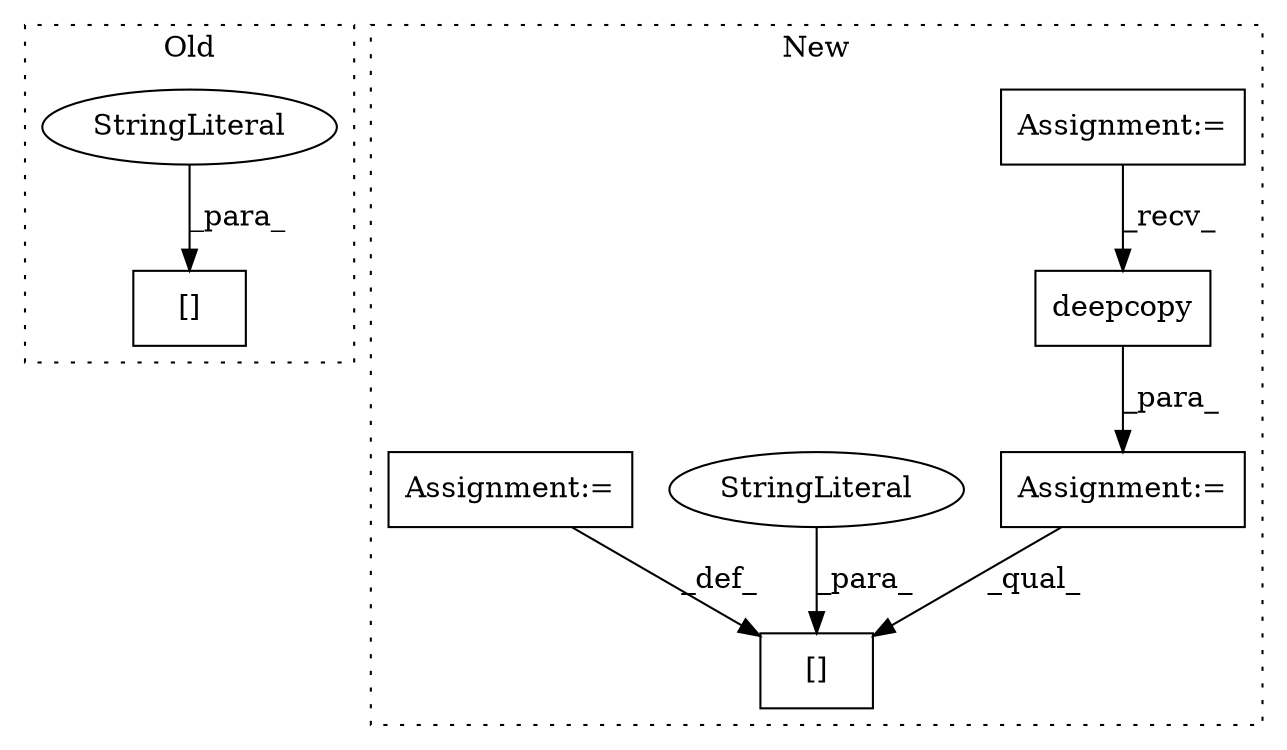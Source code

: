 digraph G {
subgraph cluster0 {
1 [label="[]" a="2" s="8437,8445" l="2,1" shape="box"];
4 [label="StringLiteral" a="45" s="8439" l="6" shape="ellipse"];
label = "Old";
style="dotted";
}
subgraph cluster1 {
2 [label="deepcopy" a="32" s="9093,9103" l="9,1" shape="box"];
3 [label="Assignment:=" a="7" s="9087" l="1" shape="box"];
5 [label="Assignment:=" a="7" s="8395" l="4" shape="box"];
6 [label="[]" a="2" s="9114,9130" l="10,1" shape="box"];
7 [label="StringLiteral" a="45" s="9124" l="6" shape="ellipse"];
8 [label="Assignment:=" a="7" s="9131" l="1" shape="box"];
label = "New";
style="dotted";
}
2 -> 3 [label="_para_"];
3 -> 6 [label="_qual_"];
4 -> 1 [label="_para_"];
5 -> 2 [label="_recv_"];
7 -> 6 [label="_para_"];
8 -> 6 [label="_def_"];
}